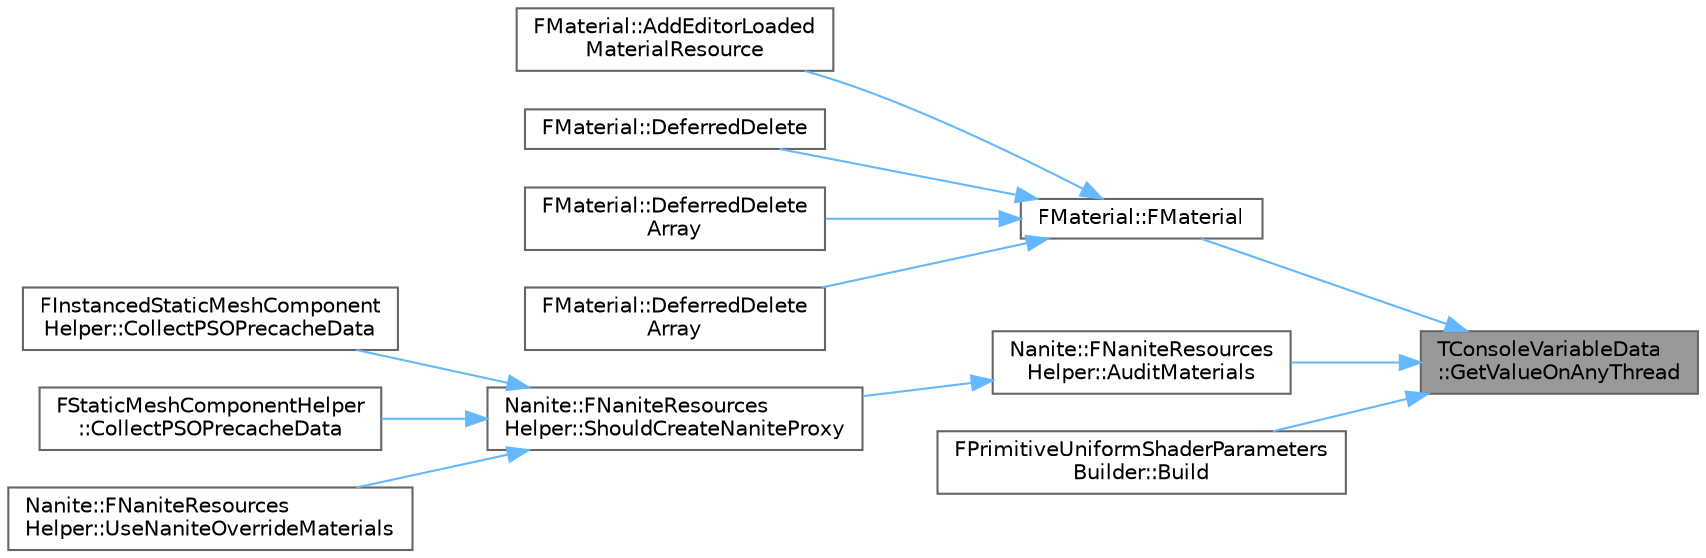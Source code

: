 digraph "TConsoleVariableData::GetValueOnAnyThread"
{
 // INTERACTIVE_SVG=YES
 // LATEX_PDF_SIZE
  bgcolor="transparent";
  edge [fontname=Helvetica,fontsize=10,labelfontname=Helvetica,labelfontsize=10];
  node [fontname=Helvetica,fontsize=10,shape=box,height=0.2,width=0.4];
  rankdir="RL";
  Node1 [id="Node000001",label="TConsoleVariableData\l::GetValueOnAnyThread",height=0.2,width=0.4,color="gray40", fillcolor="grey60", style="filled", fontcolor="black",tooltip=" "];
  Node1 -> Node2 [id="edge1_Node000001_Node000002",dir="back",color="steelblue1",style="solid",tooltip=" "];
  Node2 [id="Node000002",label="FMaterial::FMaterial",height=0.2,width=0.4,color="grey40", fillcolor="white", style="filled",URL="$db/d78/classFMaterial.html#af1c9f1bca8138961c9fc2f794ce160cc",tooltip="Minimal initialization constructor."];
  Node2 -> Node3 [id="edge2_Node000002_Node000003",dir="back",color="steelblue1",style="solid",tooltip=" "];
  Node3 [id="Node000003",label="FMaterial::AddEditorLoaded\lMaterialResource",height=0.2,width=0.4,color="grey40", fillcolor="white", style="filled",URL="$db/d78/classFMaterial.html#a29e2ee9a27623c6dd7e5668fb8163de3",tooltip="Adds an FMaterial to the global list."];
  Node2 -> Node4 [id="edge3_Node000002_Node000004",dir="back",color="steelblue1",style="solid",tooltip=" "];
  Node4 [id="Node000004",label="FMaterial::DeferredDelete",height=0.2,width=0.4,color="grey40", fillcolor="white", style="filled",URL="$db/d78/classFMaterial.html#ad3e2b477b5b9804a47177ec19b494733",tooltip=" "];
  Node2 -> Node5 [id="edge4_Node000002_Node000005",dir="back",color="steelblue1",style="solid",tooltip=" "];
  Node5 [id="Node000005",label="FMaterial::DeferredDelete\lArray",height=0.2,width=0.4,color="grey40", fillcolor="white", style="filled",URL="$db/d78/classFMaterial.html#aedf4668bb2d6d34af854511c1c693d57",tooltip=" "];
  Node2 -> Node6 [id="edge5_Node000002_Node000006",dir="back",color="steelblue1",style="solid",tooltip=" "];
  Node6 [id="Node000006",label="FMaterial::DeferredDelete\lArray",height=0.2,width=0.4,color="grey40", fillcolor="white", style="filled",URL="$db/d78/classFMaterial.html#aa4af1c664b79253a03638e9081f8233b",tooltip=" "];
  Node1 -> Node7 [id="edge6_Node000001_Node000007",dir="back",color="steelblue1",style="solid",tooltip=" "];
  Node7 [id="Node000007",label="Nanite::FNaniteResources\lHelper::AuditMaterials",height=0.2,width=0.4,color="grey40", fillcolor="white", style="filled",URL="$d3/d5c/classNanite_1_1FNaniteResourcesHelper.html#a5390dc92ad400c7202441b2506f0a5a9",tooltip=" "];
  Node7 -> Node8 [id="edge7_Node000007_Node000008",dir="back",color="steelblue1",style="solid",tooltip=" "];
  Node8 [id="Node000008",label="Nanite::FNaniteResources\lHelper::ShouldCreateNaniteProxy",height=0.2,width=0.4,color="grey40", fillcolor="white", style="filled",URL="$d3/d5c/classNanite_1_1FNaniteResourcesHelper.html#a8263757f5c75410896d13d161dc3c5e2",tooltip=" "];
  Node8 -> Node9 [id="edge8_Node000008_Node000009",dir="back",color="steelblue1",style="solid",tooltip=" "];
  Node9 [id="Node000009",label="FInstancedStaticMeshComponent\lHelper::CollectPSOPrecacheData",height=0.2,width=0.4,color="grey40", fillcolor="white", style="filled",URL="$df/d11/classFInstancedStaticMeshComponentHelper.html#aca1997d72d513449718e1588097190de",tooltip=" "];
  Node8 -> Node10 [id="edge9_Node000008_Node000010",dir="back",color="steelblue1",style="solid",tooltip=" "];
  Node10 [id="Node000010",label="FStaticMeshComponentHelper\l::CollectPSOPrecacheData",height=0.2,width=0.4,color="grey40", fillcolor="white", style="filled",URL="$dd/d61/classFStaticMeshComponentHelper.html#a82872487b143f62f9b6841aacf73a2dc",tooltip=" "];
  Node8 -> Node11 [id="edge10_Node000008_Node000011",dir="back",color="steelblue1",style="solid",tooltip=" "];
  Node11 [id="Node000011",label="Nanite::FNaniteResources\lHelper::UseNaniteOverrideMaterials",height=0.2,width=0.4,color="grey40", fillcolor="white", style="filled",URL="$d3/d5c/classNanite_1_1FNaniteResourcesHelper.html#a1b2474227ba98e80befe8c2268a797f9",tooltip=" "];
  Node1 -> Node12 [id="edge11_Node000001_Node000012",dir="back",color="steelblue1",style="solid",tooltip=" "];
  Node12 [id="Node000012",label="FPrimitiveUniformShaderParameters\lBuilder::Build",height=0.2,width=0.4,color="grey40", fillcolor="white", style="filled",URL="$d3/dc5/structFPrimitiveUniformShaderParametersBuilder.html#a2f91a70b5817548444ed0d148e767c66",tooltip=" "];
}
